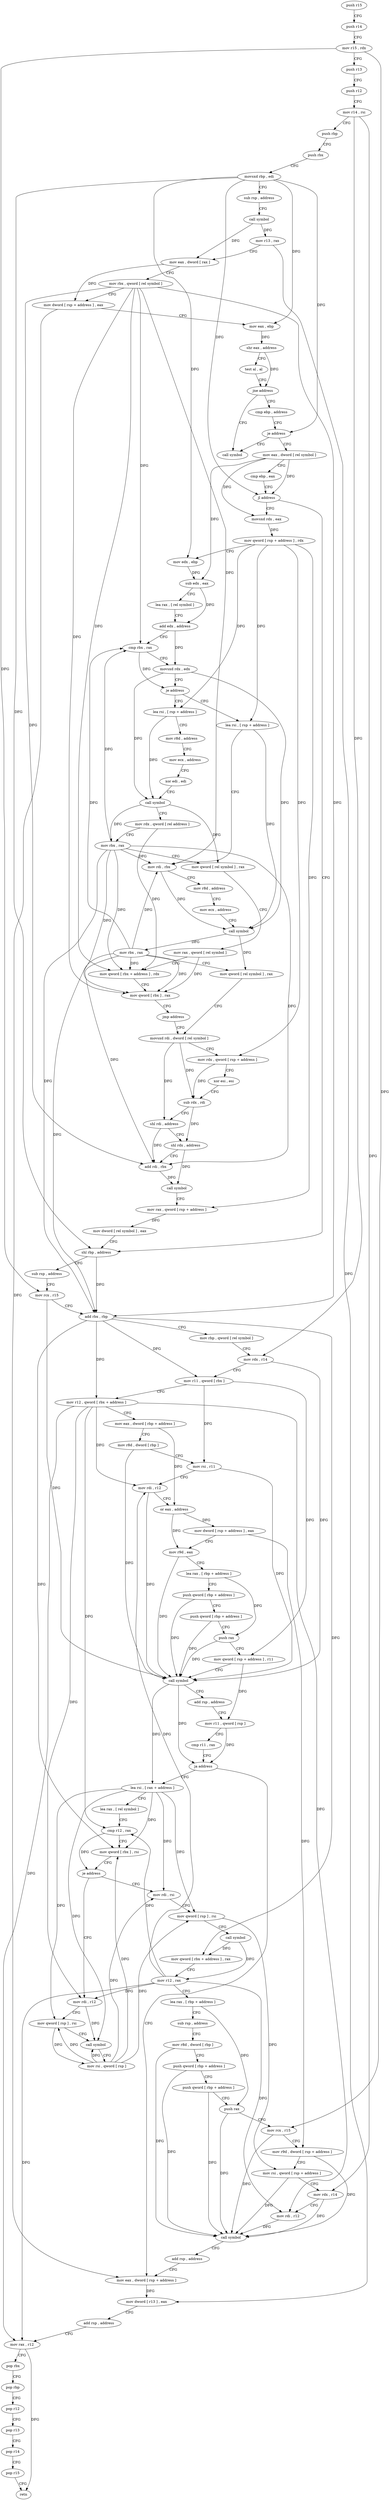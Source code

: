 digraph "func" {
"235168" [label = "push r15" ]
"235170" [label = "push r14" ]
"235172" [label = "mov r15 , rdx" ]
"235175" [label = "push r13" ]
"235177" [label = "push r12" ]
"235179" [label = "mov r14 , rsi" ]
"235182" [label = "push rbp" ]
"235183" [label = "push rbx" ]
"235184" [label = "movsxd rbp , edi" ]
"235187" [label = "sub rsp , address" ]
"235191" [label = "call symbol" ]
"235196" [label = "mov r13 , rax" ]
"235199" [label = "mov eax , dword [ rax ]" ]
"235201" [label = "mov rbx , qword [ rel symbol ]" ]
"235208" [label = "mov dword [ rsp + address ] , eax" ]
"235212" [label = "mov eax , ebp" ]
"235214" [label = "shr eax , address" ]
"235217" [label = "test al , al" ]
"235219" [label = "jne address" ]
"235643" [label = "call symbol" ]
"235225" [label = "cmp ebp , address" ]
"235231" [label = "je address" ]
"235237" [label = "mov eax , dword [ rel symbol ]" ]
"235243" [label = "cmp ebp , eax" ]
"235245" [label = "jl address" ]
"235359" [label = "shl rbp , address" ]
"235247" [label = "movsxd rdx , eax" ]
"235363" [label = "sub rsp , address" ]
"235367" [label = "mov rcx , r15" ]
"235370" [label = "add rbx , rbp" ]
"235373" [label = "mov rbp , qword [ rel symbol ]" ]
"235380" [label = "mov rdx , r14" ]
"235383" [label = "mov r11 , qword [ rbx ]" ]
"235386" [label = "mov r12 , qword [ rbx + address ]" ]
"235390" [label = "mov eax , dword [ rbp + address ]" ]
"235393" [label = "mov r8d , dword [ rbp ]" ]
"235397" [label = "mov rsi , r11" ]
"235400" [label = "mov rdi , r12" ]
"235403" [label = "or eax , address" ]
"235406" [label = "mov dword [ rsp + address ] , eax" ]
"235410" [label = "mov r9d , eax" ]
"235413" [label = "lea rax , [ rbp + address ]" ]
"235417" [label = "push qword [ rbp + address ]" ]
"235420" [label = "push qword [ rbp + address ]" ]
"235423" [label = "push rax" ]
"235424" [label = "mov qword [ rsp + address ] , r11" ]
"235429" [label = "call symbol" ]
"235434" [label = "add rsp , address" ]
"235438" [label = "mov r11 , qword [ rsp ]" ]
"235442" [label = "cmp r11 , rax" ]
"235445" [label = "ja address" ]
"235548" [label = "mov eax , dword [ rsp + address ]" ]
"235447" [label = "lea rsi , [ rax + address ]" ]
"235250" [label = "mov qword [ rsp + address ] , rdx" ]
"235255" [label = "mov edx , ebp" ]
"235257" [label = "sub edx , eax" ]
"235259" [label = "lea rax , [ rel symbol ]" ]
"235266" [label = "add edx , address" ]
"235269" [label = "cmp rbx , rax" ]
"235272" [label = "movsxd rdx , edx" ]
"235275" [label = "je address" ]
"235584" [label = "lea rsi , [ rsp + address ]" ]
"235281" [label = "lea rsi , [ rsp + address ]" ]
"235552" [label = "mov dword [ r13 ] , eax" ]
"235556" [label = "add rsp , address" ]
"235560" [label = "mov rax , r12" ]
"235563" [label = "pop rbx" ]
"235564" [label = "pop rbp" ]
"235565" [label = "pop r12" ]
"235567" [label = "pop r13" ]
"235569" [label = "pop r14" ]
"235571" [label = "pop r15" ]
"235573" [label = "retn" ]
"235451" [label = "lea rax , [ rel symbol ]" ]
"235458" [label = "cmp r12 , rax" ]
"235461" [label = "mov qword [ rbx ] , rsi" ]
"235464" [label = "je address" ]
"235482" [label = "mov rdi , rsi" ]
"235466" [label = "mov rdi , r12" ]
"235589" [label = "mov r8d , address" ]
"235595" [label = "mov ecx , address" ]
"235600" [label = "xor edi , edi" ]
"235602" [label = "call symbol" ]
"235607" [label = "mov rdx , qword [ rel address ]" ]
"235614" [label = "mov rbx , rax" ]
"235617" [label = "mov qword [ rel symbol ] , rax" ]
"235624" [label = "mov rax , qword [ rel symbol ]" ]
"235631" [label = "mov qword [ rbx + address ] , rdx" ]
"235635" [label = "mov qword [ rbx ] , rax" ]
"235638" [label = "jmp address" ]
"235315" [label = "movsxd rdi , dword [ rel symbol ]" ]
"235286" [label = "mov rdi , rbx" ]
"235289" [label = "mov r8d , address" ]
"235295" [label = "mov ecx , address" ]
"235300" [label = "call symbol" ]
"235305" [label = "mov rbx , rax" ]
"235308" [label = "mov qword [ rel symbol ] , rax" ]
"235485" [label = "mov qword [ rsp ] , rsi" ]
"235489" [label = "call symbol" ]
"235494" [label = "mov qword [ rbx + address ] , rax" ]
"235498" [label = "mov r12 , rax" ]
"235501" [label = "lea rax , [ rbp + address ]" ]
"235505" [label = "sub rsp , address" ]
"235509" [label = "mov r8d , dword [ rbp ]" ]
"235513" [label = "push qword [ rbp + address ]" ]
"235516" [label = "push qword [ rbp + address ]" ]
"235519" [label = "push rax" ]
"235520" [label = "mov rcx , r15" ]
"235523" [label = "mov r9d , dword [ rsp + address ]" ]
"235528" [label = "mov rsi , qword [ rsp + address ]" ]
"235533" [label = "mov rdx , r14" ]
"235536" [label = "mov rdi , r12" ]
"235539" [label = "call symbol" ]
"235544" [label = "add rsp , address" ]
"235469" [label = "mov qword [ rsp ] , rsi" ]
"235473" [label = "call symbol" ]
"235478" [label = "mov rsi , qword [ rsp ]" ]
"235322" [label = "mov rdx , qword [ rsp + address ]" ]
"235327" [label = "xor esi , esi" ]
"235329" [label = "sub rdx , rdi" ]
"235332" [label = "shl rdi , address" ]
"235336" [label = "shl rdx , address" ]
"235340" [label = "add rdi , rbx" ]
"235343" [label = "call symbol" ]
"235348" [label = "mov rax , qword [ rsp + address ]" ]
"235353" [label = "mov dword [ rel symbol ] , eax" ]
"235168" -> "235170" [ label = "CFG" ]
"235170" -> "235172" [ label = "CFG" ]
"235172" -> "235175" [ label = "CFG" ]
"235172" -> "235367" [ label = "DFG" ]
"235172" -> "235520" [ label = "DFG" ]
"235175" -> "235177" [ label = "CFG" ]
"235177" -> "235179" [ label = "CFG" ]
"235179" -> "235182" [ label = "CFG" ]
"235179" -> "235380" [ label = "DFG" ]
"235179" -> "235533" [ label = "DFG" ]
"235182" -> "235183" [ label = "CFG" ]
"235183" -> "235184" [ label = "CFG" ]
"235184" -> "235187" [ label = "CFG" ]
"235184" -> "235212" [ label = "DFG" ]
"235184" -> "235231" [ label = "DFG" ]
"235184" -> "235245" [ label = "DFG" ]
"235184" -> "235359" [ label = "DFG" ]
"235184" -> "235255" [ label = "DFG" ]
"235187" -> "235191" [ label = "CFG" ]
"235191" -> "235196" [ label = "DFG" ]
"235191" -> "235199" [ label = "DFG" ]
"235196" -> "235199" [ label = "CFG" ]
"235196" -> "235552" [ label = "DFG" ]
"235199" -> "235201" [ label = "CFG" ]
"235199" -> "235208" [ label = "DFG" ]
"235201" -> "235208" [ label = "CFG" ]
"235201" -> "235370" [ label = "DFG" ]
"235201" -> "235269" [ label = "DFG" ]
"235201" -> "235631" [ label = "DFG" ]
"235201" -> "235635" [ label = "DFG" ]
"235201" -> "235286" [ label = "DFG" ]
"235201" -> "235340" [ label = "DFG" ]
"235208" -> "235212" [ label = "CFG" ]
"235208" -> "235548" [ label = "DFG" ]
"235212" -> "235214" [ label = "DFG" ]
"235214" -> "235217" [ label = "CFG" ]
"235214" -> "235219" [ label = "DFG" ]
"235217" -> "235219" [ label = "CFG" ]
"235219" -> "235643" [ label = "CFG" ]
"235219" -> "235225" [ label = "CFG" ]
"235225" -> "235231" [ label = "CFG" ]
"235231" -> "235643" [ label = "CFG" ]
"235231" -> "235237" [ label = "CFG" ]
"235237" -> "235243" [ label = "CFG" ]
"235237" -> "235245" [ label = "DFG" ]
"235237" -> "235247" [ label = "DFG" ]
"235237" -> "235257" [ label = "DFG" ]
"235243" -> "235245" [ label = "CFG" ]
"235245" -> "235359" [ label = "CFG" ]
"235245" -> "235247" [ label = "CFG" ]
"235359" -> "235363" [ label = "CFG" ]
"235359" -> "235370" [ label = "DFG" ]
"235247" -> "235250" [ label = "DFG" ]
"235363" -> "235367" [ label = "CFG" ]
"235367" -> "235370" [ label = "CFG" ]
"235367" -> "235429" [ label = "DFG" ]
"235370" -> "235373" [ label = "CFG" ]
"235370" -> "235383" [ label = "DFG" ]
"235370" -> "235386" [ label = "DFG" ]
"235370" -> "235461" [ label = "DFG" ]
"235370" -> "235494" [ label = "DFG" ]
"235373" -> "235380" [ label = "CFG" ]
"235380" -> "235383" [ label = "CFG" ]
"235380" -> "235429" [ label = "DFG" ]
"235383" -> "235386" [ label = "CFG" ]
"235383" -> "235397" [ label = "DFG" ]
"235383" -> "235424" [ label = "DFG" ]
"235386" -> "235390" [ label = "CFG" ]
"235386" -> "235400" [ label = "DFG" ]
"235386" -> "235560" [ label = "DFG" ]
"235386" -> "235458" [ label = "DFG" ]
"235386" -> "235536" [ label = "DFG" ]
"235386" -> "235466" [ label = "DFG" ]
"235390" -> "235393" [ label = "CFG" ]
"235390" -> "235403" [ label = "DFG" ]
"235393" -> "235397" [ label = "CFG" ]
"235393" -> "235429" [ label = "DFG" ]
"235397" -> "235400" [ label = "CFG" ]
"235397" -> "235429" [ label = "DFG" ]
"235400" -> "235403" [ label = "CFG" ]
"235400" -> "235429" [ label = "DFG" ]
"235403" -> "235406" [ label = "DFG" ]
"235403" -> "235410" [ label = "DFG" ]
"235406" -> "235410" [ label = "CFG" ]
"235406" -> "235523" [ label = "DFG" ]
"235410" -> "235413" [ label = "CFG" ]
"235410" -> "235429" [ label = "DFG" ]
"235413" -> "235417" [ label = "CFG" ]
"235413" -> "235423" [ label = "DFG" ]
"235417" -> "235420" [ label = "CFG" ]
"235417" -> "235429" [ label = "DFG" ]
"235420" -> "235423" [ label = "CFG" ]
"235420" -> "235429" [ label = "DFG" ]
"235423" -> "235424" [ label = "CFG" ]
"235423" -> "235429" [ label = "DFG" ]
"235424" -> "235429" [ label = "CFG" ]
"235424" -> "235438" [ label = "DFG" ]
"235429" -> "235434" [ label = "CFG" ]
"235429" -> "235445" [ label = "DFG" ]
"235429" -> "235447" [ label = "DFG" ]
"235434" -> "235438" [ label = "CFG" ]
"235438" -> "235442" [ label = "CFG" ]
"235438" -> "235445" [ label = "DFG" ]
"235442" -> "235445" [ label = "CFG" ]
"235445" -> "235548" [ label = "CFG" ]
"235445" -> "235447" [ label = "CFG" ]
"235548" -> "235552" [ label = "DFG" ]
"235447" -> "235451" [ label = "CFG" ]
"235447" -> "235461" [ label = "DFG" ]
"235447" -> "235482" [ label = "DFG" ]
"235447" -> "235485" [ label = "DFG" ]
"235447" -> "235469" [ label = "DFG" ]
"235447" -> "235473" [ label = "DFG" ]
"235250" -> "235255" [ label = "CFG" ]
"235250" -> "235322" [ label = "DFG" ]
"235250" -> "235348" [ label = "DFG" ]
"235250" -> "235584" [ label = "DFG" ]
"235250" -> "235281" [ label = "DFG" ]
"235255" -> "235257" [ label = "DFG" ]
"235257" -> "235259" [ label = "CFG" ]
"235257" -> "235266" [ label = "DFG" ]
"235259" -> "235266" [ label = "CFG" ]
"235266" -> "235269" [ label = "CFG" ]
"235266" -> "235272" [ label = "DFG" ]
"235269" -> "235272" [ label = "CFG" ]
"235269" -> "235275" [ label = "DFG" ]
"235272" -> "235275" [ label = "CFG" ]
"235272" -> "235602" [ label = "DFG" ]
"235272" -> "235300" [ label = "DFG" ]
"235275" -> "235584" [ label = "CFG" ]
"235275" -> "235281" [ label = "CFG" ]
"235584" -> "235589" [ label = "CFG" ]
"235584" -> "235602" [ label = "DFG" ]
"235281" -> "235286" [ label = "CFG" ]
"235281" -> "235300" [ label = "DFG" ]
"235552" -> "235556" [ label = "CFG" ]
"235556" -> "235560" [ label = "CFG" ]
"235560" -> "235563" [ label = "CFG" ]
"235560" -> "235573" [ label = "DFG" ]
"235563" -> "235564" [ label = "CFG" ]
"235564" -> "235565" [ label = "CFG" ]
"235565" -> "235567" [ label = "CFG" ]
"235567" -> "235569" [ label = "CFG" ]
"235569" -> "235571" [ label = "CFG" ]
"235571" -> "235573" [ label = "CFG" ]
"235451" -> "235458" [ label = "CFG" ]
"235458" -> "235461" [ label = "CFG" ]
"235458" -> "235464" [ label = "DFG" ]
"235461" -> "235464" [ label = "CFG" ]
"235464" -> "235482" [ label = "CFG" ]
"235464" -> "235466" [ label = "CFG" ]
"235482" -> "235485" [ label = "CFG" ]
"235466" -> "235469" [ label = "CFG" ]
"235466" -> "235473" [ label = "DFG" ]
"235589" -> "235595" [ label = "CFG" ]
"235595" -> "235600" [ label = "CFG" ]
"235600" -> "235602" [ label = "CFG" ]
"235602" -> "235607" [ label = "CFG" ]
"235602" -> "235614" [ label = "DFG" ]
"235602" -> "235617" [ label = "DFG" ]
"235607" -> "235614" [ label = "CFG" ]
"235607" -> "235631" [ label = "DFG" ]
"235614" -> "235617" [ label = "CFG" ]
"235614" -> "235269" [ label = "DFG" ]
"235614" -> "235370" [ label = "DFG" ]
"235614" -> "235631" [ label = "DFG" ]
"235614" -> "235635" [ label = "DFG" ]
"235614" -> "235286" [ label = "DFG" ]
"235614" -> "235340" [ label = "DFG" ]
"235617" -> "235624" [ label = "CFG" ]
"235624" -> "235631" [ label = "CFG" ]
"235624" -> "235635" [ label = "DFG" ]
"235631" -> "235635" [ label = "CFG" ]
"235635" -> "235638" [ label = "CFG" ]
"235638" -> "235315" [ label = "CFG" ]
"235315" -> "235322" [ label = "CFG" ]
"235315" -> "235329" [ label = "DFG" ]
"235315" -> "235332" [ label = "DFG" ]
"235286" -> "235289" [ label = "CFG" ]
"235286" -> "235300" [ label = "DFG" ]
"235289" -> "235295" [ label = "CFG" ]
"235295" -> "235300" [ label = "CFG" ]
"235300" -> "235305" [ label = "DFG" ]
"235300" -> "235308" [ label = "DFG" ]
"235305" -> "235308" [ label = "CFG" ]
"235305" -> "235269" [ label = "DFG" ]
"235305" -> "235286" [ label = "DFG" ]
"235305" -> "235370" [ label = "DFG" ]
"235305" -> "235631" [ label = "DFG" ]
"235305" -> "235635" [ label = "DFG" ]
"235305" -> "235340" [ label = "DFG" ]
"235308" -> "235315" [ label = "CFG" ]
"235485" -> "235489" [ label = "CFG" ]
"235485" -> "235528" [ label = "DFG" ]
"235489" -> "235494" [ label = "DFG" ]
"235489" -> "235498" [ label = "DFG" ]
"235494" -> "235498" [ label = "CFG" ]
"235498" -> "235501" [ label = "CFG" ]
"235498" -> "235400" [ label = "DFG" ]
"235498" -> "235560" [ label = "DFG" ]
"235498" -> "235458" [ label = "DFG" ]
"235498" -> "235536" [ label = "DFG" ]
"235498" -> "235466" [ label = "DFG" ]
"235501" -> "235505" [ label = "CFG" ]
"235501" -> "235519" [ label = "DFG" ]
"235505" -> "235509" [ label = "CFG" ]
"235509" -> "235513" [ label = "CFG" ]
"235509" -> "235539" [ label = "DFG" ]
"235513" -> "235516" [ label = "CFG" ]
"235513" -> "235539" [ label = "DFG" ]
"235516" -> "235519" [ label = "CFG" ]
"235516" -> "235539" [ label = "DFG" ]
"235519" -> "235520" [ label = "CFG" ]
"235519" -> "235539" [ label = "DFG" ]
"235520" -> "235523" [ label = "CFG" ]
"235520" -> "235539" [ label = "DFG" ]
"235523" -> "235528" [ label = "CFG" ]
"235523" -> "235539" [ label = "DFG" ]
"235528" -> "235533" [ label = "CFG" ]
"235528" -> "235539" [ label = "DFG" ]
"235533" -> "235536" [ label = "CFG" ]
"235533" -> "235539" [ label = "DFG" ]
"235536" -> "235539" [ label = "DFG" ]
"235539" -> "235544" [ label = "CFG" ]
"235544" -> "235548" [ label = "CFG" ]
"235469" -> "235473" [ label = "CFG" ]
"235469" -> "235478" [ label = "DFG" ]
"235473" -> "235478" [ label = "CFG" ]
"235478" -> "235482" [ label = "DFG" ]
"235478" -> "235461" [ label = "DFG" ]
"235478" -> "235485" [ label = "DFG" ]
"235478" -> "235469" [ label = "DFG" ]
"235478" -> "235473" [ label = "DFG" ]
"235322" -> "235327" [ label = "CFG" ]
"235322" -> "235329" [ label = "DFG" ]
"235327" -> "235329" [ label = "CFG" ]
"235329" -> "235332" [ label = "CFG" ]
"235329" -> "235336" [ label = "DFG" ]
"235332" -> "235336" [ label = "CFG" ]
"235332" -> "235340" [ label = "DFG" ]
"235336" -> "235340" [ label = "CFG" ]
"235336" -> "235343" [ label = "DFG" ]
"235340" -> "235343" [ label = "DFG" ]
"235343" -> "235348" [ label = "CFG" ]
"235348" -> "235353" [ label = "DFG" ]
"235353" -> "235359" [ label = "CFG" ]
}
